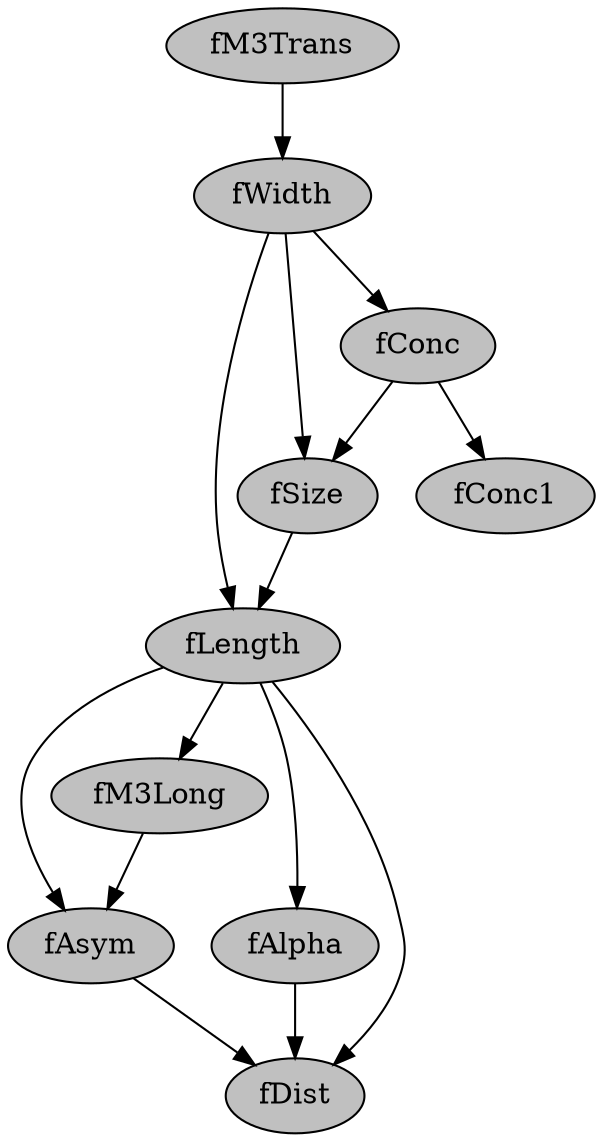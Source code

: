 strict digraph "" {
	fLength	[fillcolor=gray,
		style=filled];
	fAsym	[fillcolor=gray,
		style=filled];
	fLength -> fAsym;
	fM3Long	[fillcolor=gray,
		style=filled];
	fLength -> fM3Long;
	fAlpha	[fillcolor=gray,
		style=filled];
	fLength -> fAlpha;
	fDist	[fillcolor=gray,
		style=filled];
	fLength -> fDist;
	fWidth	[fillcolor=gray,
		style=filled];
	fWidth -> fLength;
	fSize	[fillcolor=gray,
		style=filled];
	fWidth -> fSize;
	fConc	[fillcolor=gray,
		style=filled];
	fWidth -> fConc;
	fSize -> fLength;
	fConc -> fSize;
	fConc1	[fillcolor=gray,
		style=filled];
	fConc -> fConc1;
	fAsym -> fDist;
	fM3Long -> fAsym;
	fM3Trans	[fillcolor=gray,
		style=filled];
	fM3Trans -> fWidth;
	fAlpha -> fDist;
}
